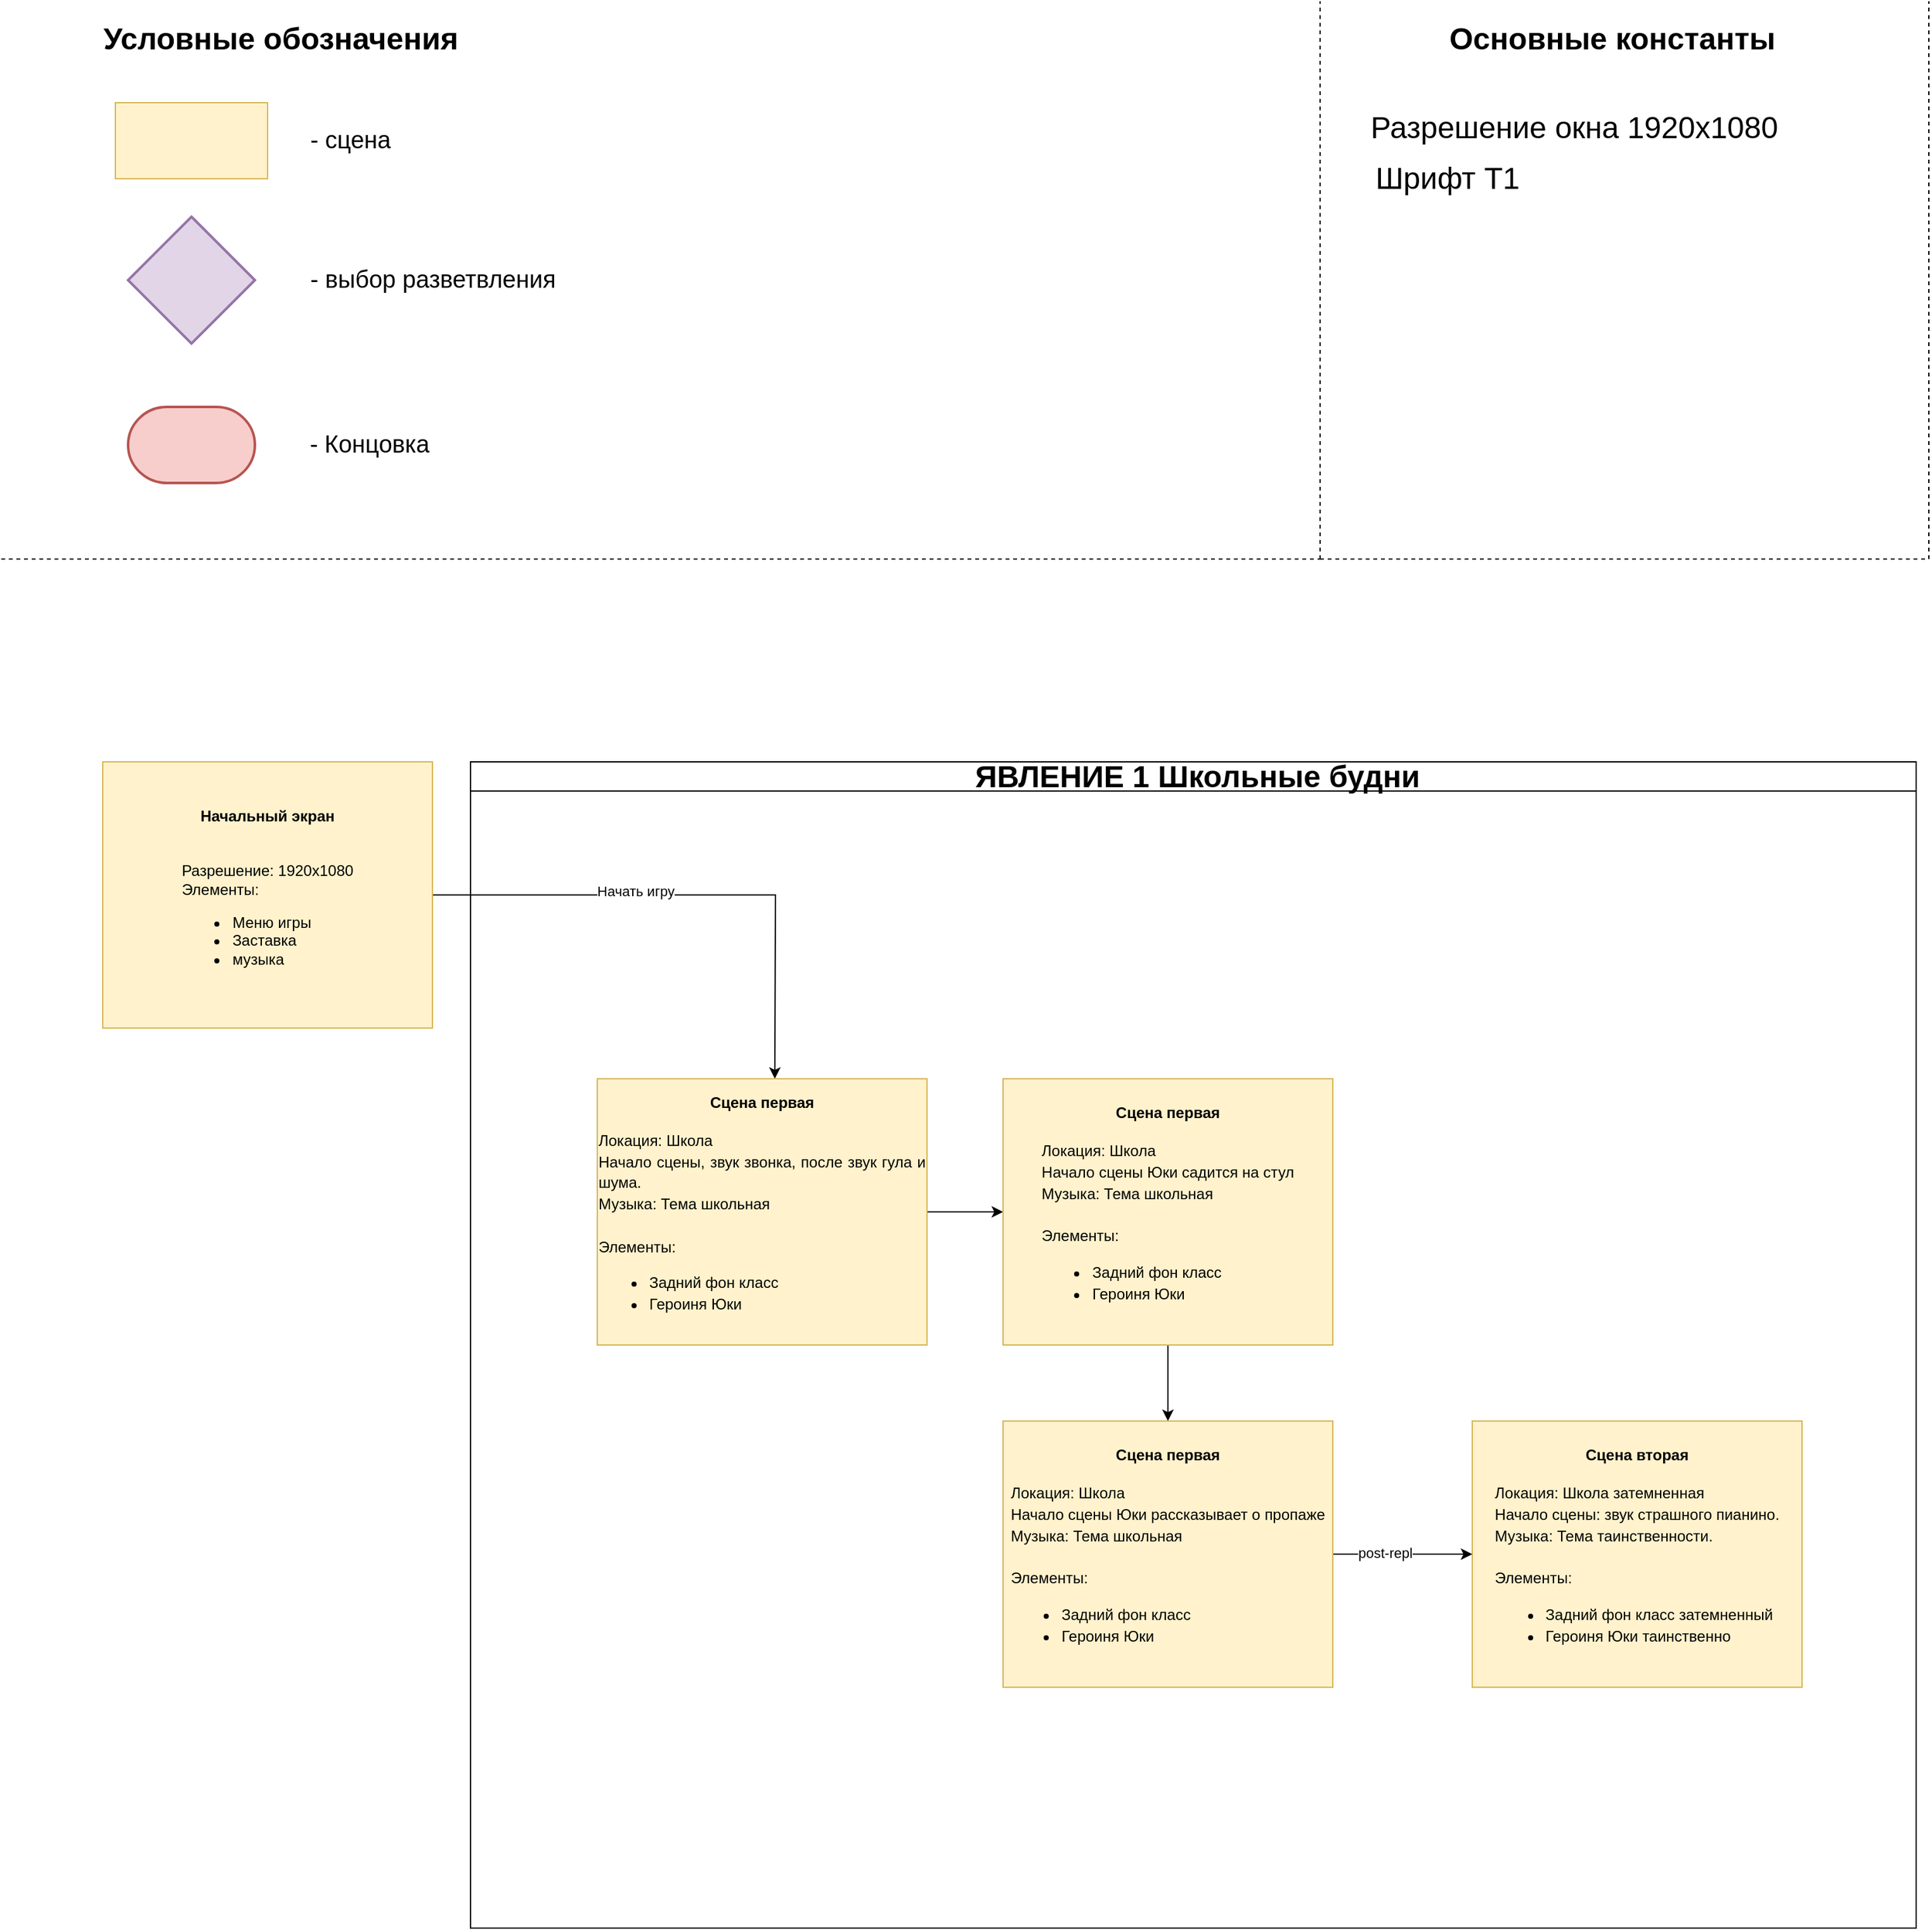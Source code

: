 <mxfile version="20.7.4" type="github">
  <diagram id="iidOzPLA2baPN7cKgdQX" name="Страница 1">
    <mxGraphModel dx="1741" dy="958" grid="1" gridSize="10" guides="1" tooltips="1" connect="1" arrows="1" fold="1" page="1" pageScale="1" pageWidth="2339" pageHeight="3300" math="0" shadow="0">
      <root>
        <mxCell id="0" />
        <mxCell id="1" parent="0" />
        <mxCell id="1oXDSo7rBqSQlI5FCUK9-6" style="edgeStyle=orthogonalEdgeStyle;rounded=0;orthogonalLoop=1;jettySize=auto;html=1;" edge="1" parent="1" source="1oXDSo7rBqSQlI5FCUK9-2">
          <mxGeometry relative="1" as="geometry">
            <mxPoint x="610" y="850" as="targetPoint" />
          </mxGeometry>
        </mxCell>
        <mxCell id="1oXDSo7rBqSQlI5FCUK9-7" value="Начать игру" style="edgeLabel;html=1;align=center;verticalAlign=middle;resizable=0;points=[];" vertex="1" connectable="0" parent="1oXDSo7rBqSQlI5FCUK9-6">
          <mxGeometry x="-0.229" y="3" relative="1" as="geometry">
            <mxPoint as="offset" />
          </mxGeometry>
        </mxCell>
        <mxCell id="1oXDSo7rBqSQlI5FCUK9-2" value="&lt;b&gt;Начальный экран&lt;/b&gt;&lt;br&gt;&lt;br&gt;&lt;br&gt;Разрешение: 1920х1080&lt;br&gt;&lt;div style=&quot;text-align: justify;&quot;&gt;&lt;span style=&quot;background-color: initial;&quot;&gt;Элементы:&amp;nbsp;&lt;/span&gt;&lt;/div&gt;&lt;div style=&quot;text-align: justify;&quot;&gt;&lt;ul&gt;&lt;li&gt;Меню игры&lt;/li&gt;&lt;li&gt;Заставка&lt;/li&gt;&lt;li&gt;музыка&lt;/li&gt;&lt;/ul&gt;&lt;/div&gt;" style="rounded=0;whiteSpace=wrap;html=1;fillColor=#fff2cc;strokeColor=#d6b656;" vertex="1" parent="1">
          <mxGeometry x="80" y="600" width="260" height="210" as="geometry" />
        </mxCell>
        <mxCell id="1oXDSo7rBqSQlI5FCUK9-28" value="" style="edgeStyle=orthogonalEdgeStyle;rounded=0;orthogonalLoop=1;jettySize=auto;html=1;fontSize=11;" edge="1" parent="1" source="1oXDSo7rBqSQlI5FCUK9-4" target="1oXDSo7rBqSQlI5FCUK9-27">
          <mxGeometry relative="1" as="geometry" />
        </mxCell>
        <mxCell id="1oXDSo7rBqSQlI5FCUK9-4" value="&lt;b&gt;Сцена первая&lt;br&gt;&lt;/b&gt;&lt;br&gt;&lt;div style=&quot;text-align: justify; line-height: 140%;&quot;&gt;&lt;span style=&quot;background-color: initial;&quot;&gt;Локация: Школа&lt;/span&gt;&lt;/div&gt;&lt;div style=&quot;text-align: justify; line-height: 140%;&quot;&gt;&lt;span style=&quot;background-color: initial;&quot;&gt;Начало сцены, звук звонка, после звук гула и шума.&lt;/span&gt;&lt;/div&gt;&lt;div style=&quot;text-align: justify; line-height: 140%;&quot;&gt;&lt;span style=&quot;background-color: initial;&quot;&gt;Музыка: Тема школьная&amp;nbsp;&lt;/span&gt;&lt;/div&gt;&lt;div style=&quot;text-align: justify; line-height: 140%;&quot;&gt;&lt;br&gt;&lt;/div&gt;&lt;div style=&quot;text-align: justify; line-height: 140%;&quot;&gt;&lt;span style=&quot;background-color: initial;&quot;&gt;Элементы:&lt;/span&gt;&lt;/div&gt;&lt;ul style=&quot;line-height: 140%;&quot;&gt;&lt;li style=&quot;text-align: justify;&quot;&gt;Задний фон класс&lt;/li&gt;&lt;li style=&quot;text-align: justify;&quot;&gt;Героиня Юки&amp;nbsp;&lt;/li&gt;&lt;/ul&gt;" style="rounded=0;whiteSpace=wrap;html=1;fillColor=#fff2cc;strokeColor=#d6b656;" vertex="1" parent="1">
          <mxGeometry x="470" y="850" width="260" height="210" as="geometry" />
        </mxCell>
        <mxCell id="1oXDSo7rBqSQlI5FCUK9-8" value="" style="rounded=0;whiteSpace=wrap;html=1;fillColor=#fff2cc;strokeColor=#d6b656;" vertex="1" parent="1">
          <mxGeometry x="90" y="80" width="120" height="60" as="geometry" />
        </mxCell>
        <mxCell id="1oXDSo7rBqSQlI5FCUK9-9" value="&lt;b&gt;&lt;font style=&quot;font-size: 24px;&quot;&gt;Условные обозначения&lt;/font&gt;&lt;/b&gt;" style="text;html=1;align=center;verticalAlign=middle;resizable=0;points=[];autosize=1;strokeColor=none;fillColor=none;" vertex="1" parent="1">
          <mxGeometry x="70" y="10" width="300" height="40" as="geometry" />
        </mxCell>
        <mxCell id="1oXDSo7rBqSQlI5FCUK9-11" value="" style="strokeWidth=2;html=1;shape=mxgraph.flowchart.decision;whiteSpace=wrap;fillColor=#e1d5e7;strokeColor=#9673a6;" vertex="1" parent="1">
          <mxGeometry x="100" y="170" width="100" height="100" as="geometry" />
        </mxCell>
        <mxCell id="1oXDSo7rBqSQlI5FCUK9-12" value="" style="strokeWidth=2;html=1;shape=mxgraph.flowchart.terminator;whiteSpace=wrap;fillColor=#f8cecc;strokeColor=#b85450;" vertex="1" parent="1">
          <mxGeometry x="100" y="320" width="100" height="60" as="geometry" />
        </mxCell>
        <mxCell id="1oXDSo7rBqSQlI5FCUK9-13" value="&lt;font style=&quot;font-size: 19px;&quot;&gt;- сцена&lt;/font&gt;" style="text;html=1;align=center;verticalAlign=middle;resizable=0;points=[];autosize=1;strokeColor=none;fillColor=none;" vertex="1" parent="1">
          <mxGeometry x="230" y="90" width="90" height="40" as="geometry" />
        </mxCell>
        <mxCell id="1oXDSo7rBqSQlI5FCUK9-14" value="&lt;font style=&quot;font-size: 19px;&quot;&gt;- выбор разветвления&lt;/font&gt;" style="text;html=1;align=center;verticalAlign=middle;resizable=0;points=[];autosize=1;strokeColor=none;fillColor=none;" vertex="1" parent="1">
          <mxGeometry x="230" y="200" width="220" height="40" as="geometry" />
        </mxCell>
        <mxCell id="1oXDSo7rBqSQlI5FCUK9-15" value="&lt;font style=&quot;font-size: 19px;&quot;&gt;- Концовка&lt;/font&gt;" style="text;html=1;align=center;verticalAlign=middle;resizable=0;points=[];autosize=1;strokeColor=none;fillColor=none;" vertex="1" parent="1">
          <mxGeometry x="230" y="330" width="120" height="40" as="geometry" />
        </mxCell>
        <mxCell id="1oXDSo7rBqSQlI5FCUK9-17" value="" style="endArrow=none;dashed=1;html=1;rounded=0;fontSize=24;" edge="1" parent="1">
          <mxGeometry width="50" height="50" relative="1" as="geometry">
            <mxPoint y="440" as="sourcePoint" />
            <mxPoint x="1040" y="440" as="targetPoint" />
          </mxGeometry>
        </mxCell>
        <mxCell id="1oXDSo7rBqSQlI5FCUK9-18" value="" style="endArrow=none;dashed=1;html=1;rounded=0;fontSize=24;" edge="1" parent="1">
          <mxGeometry width="50" height="50" relative="1" as="geometry">
            <mxPoint x="1040" y="440" as="sourcePoint" />
            <mxPoint x="1040" as="targetPoint" />
          </mxGeometry>
        </mxCell>
        <mxCell id="1oXDSo7rBqSQlI5FCUK9-19" value="" style="endArrow=none;dashed=1;html=1;rounded=0;fontSize=24;" edge="1" parent="1">
          <mxGeometry width="50" height="50" relative="1" as="geometry">
            <mxPoint x="1040" y="440" as="sourcePoint" />
            <mxPoint x="1520" y="440" as="targetPoint" />
          </mxGeometry>
        </mxCell>
        <mxCell id="1oXDSo7rBqSQlI5FCUK9-20" value="" style="endArrow=none;dashed=1;html=1;rounded=0;fontSize=24;" edge="1" parent="1">
          <mxGeometry width="50" height="50" relative="1" as="geometry">
            <mxPoint x="1520" y="440" as="sourcePoint" />
            <mxPoint x="1520" as="targetPoint" />
          </mxGeometry>
        </mxCell>
        <mxCell id="1oXDSo7rBqSQlI5FCUK9-21" value="&lt;b&gt;&lt;font style=&quot;font-size: 24px;&quot;&gt;Основные константы&lt;/font&gt;&lt;/b&gt;" style="text;html=1;align=center;verticalAlign=middle;resizable=0;points=[];autosize=1;strokeColor=none;fillColor=none;" vertex="1" parent="1">
          <mxGeometry x="1130" y="10" width="280" height="40" as="geometry" />
        </mxCell>
        <mxCell id="1oXDSo7rBqSQlI5FCUK9-22" value="Разрешение окна 1920х1080" style="text;html=1;align=center;verticalAlign=middle;resizable=0;points=[];autosize=1;strokeColor=none;fillColor=none;fontSize=24;" vertex="1" parent="1">
          <mxGeometry x="1070" y="80" width="340" height="40" as="geometry" />
        </mxCell>
        <mxCell id="1oXDSo7rBqSQlI5FCUK9-23" value="Шрифт T1" style="text;html=1;align=center;verticalAlign=middle;resizable=0;points=[];autosize=1;strokeColor=none;fillColor=none;fontSize=24;" vertex="1" parent="1">
          <mxGeometry x="1070" y="120" width="140" height="40" as="geometry" />
        </mxCell>
        <mxCell id="1oXDSo7rBqSQlI5FCUK9-24" value="&lt;b&gt;Сцена вторая&lt;br&gt;&lt;/b&gt;&lt;br&gt;&lt;div style=&quot;text-align: justify; line-height: 140%;&quot;&gt;&lt;span style=&quot;background-color: initial;&quot;&gt;Локация: Школа затемненная&lt;/span&gt;&lt;/div&gt;&lt;div style=&quot;text-align: justify; line-height: 140%;&quot;&gt;&lt;span style=&quot;background-color: initial;&quot;&gt;Начало сцены: звук страшного пианино.&lt;/span&gt;&lt;/div&gt;&lt;div style=&quot;text-align: justify; line-height: 140%;&quot;&gt;&lt;span style=&quot;background-color: initial;&quot;&gt;Музыка: Тема таинственности.&lt;/span&gt;&lt;/div&gt;&lt;div style=&quot;text-align: justify; line-height: 140%;&quot;&gt;&lt;br&gt;&lt;/div&gt;&lt;div style=&quot;text-align: justify; line-height: 140%;&quot;&gt;&lt;span style=&quot;background-color: initial;&quot;&gt;Элементы:&lt;/span&gt;&lt;/div&gt;&lt;ul style=&quot;line-height: 140%;&quot;&gt;&lt;li style=&quot;text-align: justify;&quot;&gt;Задний фон класс затемненный&lt;/li&gt;&lt;li style=&quot;text-align: justify;&quot;&gt;Героиня Юки таинственно&amp;nbsp;&lt;/li&gt;&lt;/ul&gt;" style="rounded=0;whiteSpace=wrap;html=1;fillColor=#fff2cc;strokeColor=#d6b656;" vertex="1" parent="1">
          <mxGeometry x="1160" y="1120" width="260" height="210" as="geometry" />
        </mxCell>
        <mxCell id="1oXDSo7rBqSQlI5FCUK9-32" value="" style="edgeStyle=orthogonalEdgeStyle;rounded=0;orthogonalLoop=1;jettySize=auto;html=1;fontSize=11;" edge="1" parent="1" source="1oXDSo7rBqSQlI5FCUK9-27" target="1oXDSo7rBqSQlI5FCUK9-31">
          <mxGeometry relative="1" as="geometry" />
        </mxCell>
        <mxCell id="1oXDSo7rBqSQlI5FCUK9-27" value="&lt;b&gt;Сцена первая&lt;br&gt;&lt;/b&gt;&lt;br&gt;&lt;div style=&quot;text-align: justify; line-height: 140%;&quot;&gt;&lt;span style=&quot;background-color: initial;&quot;&gt;Локация: Школа&lt;/span&gt;&lt;/div&gt;&lt;div style=&quot;text-align: justify; line-height: 140%;&quot;&gt;&lt;span style=&quot;background-color: initial;&quot;&gt;Начало сцены Юки садится на стул&lt;/span&gt;&lt;/div&gt;&lt;div style=&quot;text-align: justify; line-height: 140%;&quot;&gt;&lt;span style=&quot;background-color: initial;&quot;&gt;Музыка: Тема школьная&amp;nbsp;&lt;/span&gt;&lt;/div&gt;&lt;div style=&quot;text-align: justify; line-height: 140%;&quot;&gt;&lt;br&gt;&lt;/div&gt;&lt;div style=&quot;text-align: justify; line-height: 140%;&quot;&gt;&lt;span style=&quot;background-color: initial;&quot;&gt;Элементы:&lt;/span&gt;&lt;/div&gt;&lt;ul style=&quot;line-height: 140%;&quot;&gt;&lt;li style=&quot;text-align: justify;&quot;&gt;Задний фон класс&lt;/li&gt;&lt;li style=&quot;text-align: justify;&quot;&gt;Героиня Юки&lt;/li&gt;&lt;/ul&gt;" style="rounded=0;whiteSpace=wrap;html=1;fillColor=#fff2cc;strokeColor=#d6b656;" vertex="1" parent="1">
          <mxGeometry x="790" y="850" width="260" height="210" as="geometry" />
        </mxCell>
        <mxCell id="1oXDSo7rBqSQlI5FCUK9-33" value="" style="edgeStyle=orthogonalEdgeStyle;rounded=0;orthogonalLoop=1;jettySize=auto;html=1;fontSize=11;" edge="1" parent="1" source="1oXDSo7rBqSQlI5FCUK9-31" target="1oXDSo7rBqSQlI5FCUK9-24">
          <mxGeometry relative="1" as="geometry" />
        </mxCell>
        <mxCell id="1oXDSo7rBqSQlI5FCUK9-34" value="post-repl" style="edgeLabel;html=1;align=center;verticalAlign=middle;resizable=0;points=[];fontSize=11;" vertex="1" connectable="0" parent="1oXDSo7rBqSQlI5FCUK9-33">
          <mxGeometry x="-0.255" y="1" relative="1" as="geometry">
            <mxPoint as="offset" />
          </mxGeometry>
        </mxCell>
        <mxCell id="1oXDSo7rBqSQlI5FCUK9-31" value="&lt;b&gt;Сцена первая&lt;br&gt;&lt;/b&gt;&lt;br&gt;&lt;div style=&quot;text-align: justify; line-height: 140%;&quot;&gt;&lt;span style=&quot;background-color: initial;&quot;&gt;Локация: Школа&lt;/span&gt;&lt;/div&gt;&lt;div style=&quot;text-align: justify; line-height: 140%;&quot;&gt;&lt;span style=&quot;background-color: initial;&quot;&gt;Начало сцены Юки рассказывает о пропаже&lt;/span&gt;&lt;/div&gt;&lt;div style=&quot;text-align: justify; line-height: 140%;&quot;&gt;&lt;span style=&quot;background-color: initial;&quot;&gt;Музыка: Тема школьная&amp;nbsp;&lt;/span&gt;&lt;/div&gt;&lt;div style=&quot;text-align: justify; line-height: 140%;&quot;&gt;&lt;br&gt;&lt;/div&gt;&lt;div style=&quot;text-align: justify; line-height: 140%;&quot;&gt;&lt;span style=&quot;background-color: initial;&quot;&gt;Элементы:&lt;/span&gt;&lt;/div&gt;&lt;ul style=&quot;line-height: 140%;&quot;&gt;&lt;li style=&quot;text-align: justify;&quot;&gt;Задний фон класс&lt;/li&gt;&lt;li style=&quot;text-align: justify;&quot;&gt;Героиня Юки&lt;/li&gt;&lt;/ul&gt;" style="rounded=0;whiteSpace=wrap;html=1;fillColor=#fff2cc;strokeColor=#d6b656;" vertex="1" parent="1">
          <mxGeometry x="790" y="1120" width="260" height="210" as="geometry" />
        </mxCell>
        <mxCell id="1oXDSo7rBqSQlI5FCUK9-35" value="&lt;font style=&quot;font-size: 24px;&quot;&gt;&amp;nbsp;ЯВЛЕНИЕ 1&amp;nbsp;&lt;span&gt;Школьные будни&lt;/span&gt;&lt;/font&gt;" style="swimlane;whiteSpace=wrap;html=1;fontSize=11;" vertex="1" parent="1">
          <mxGeometry x="370" y="600" width="1140" height="920" as="geometry" />
        </mxCell>
      </root>
    </mxGraphModel>
  </diagram>
</mxfile>
